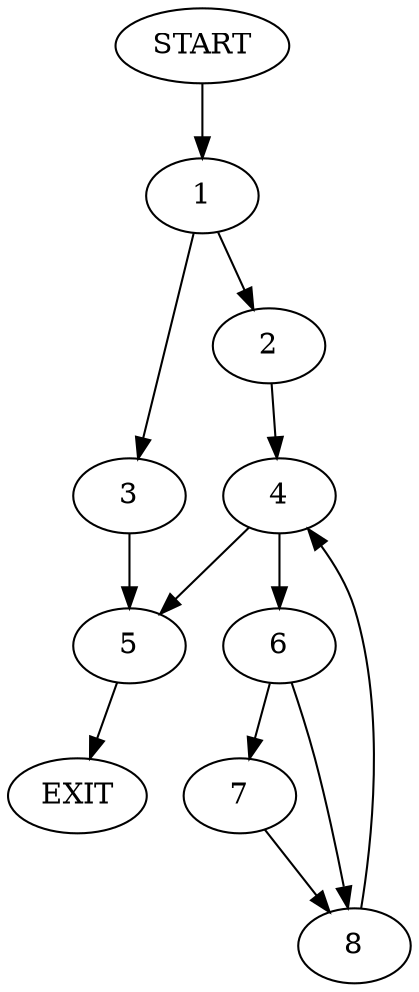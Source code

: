 digraph {
0 [label="START"]
9 [label="EXIT"]
0 -> 1
1 -> 2
1 -> 3
2 -> 4
3 -> 5
5 -> 9
4 -> 6
4 -> 5
6 -> 7
6 -> 8
8 -> 4
7 -> 8
}
